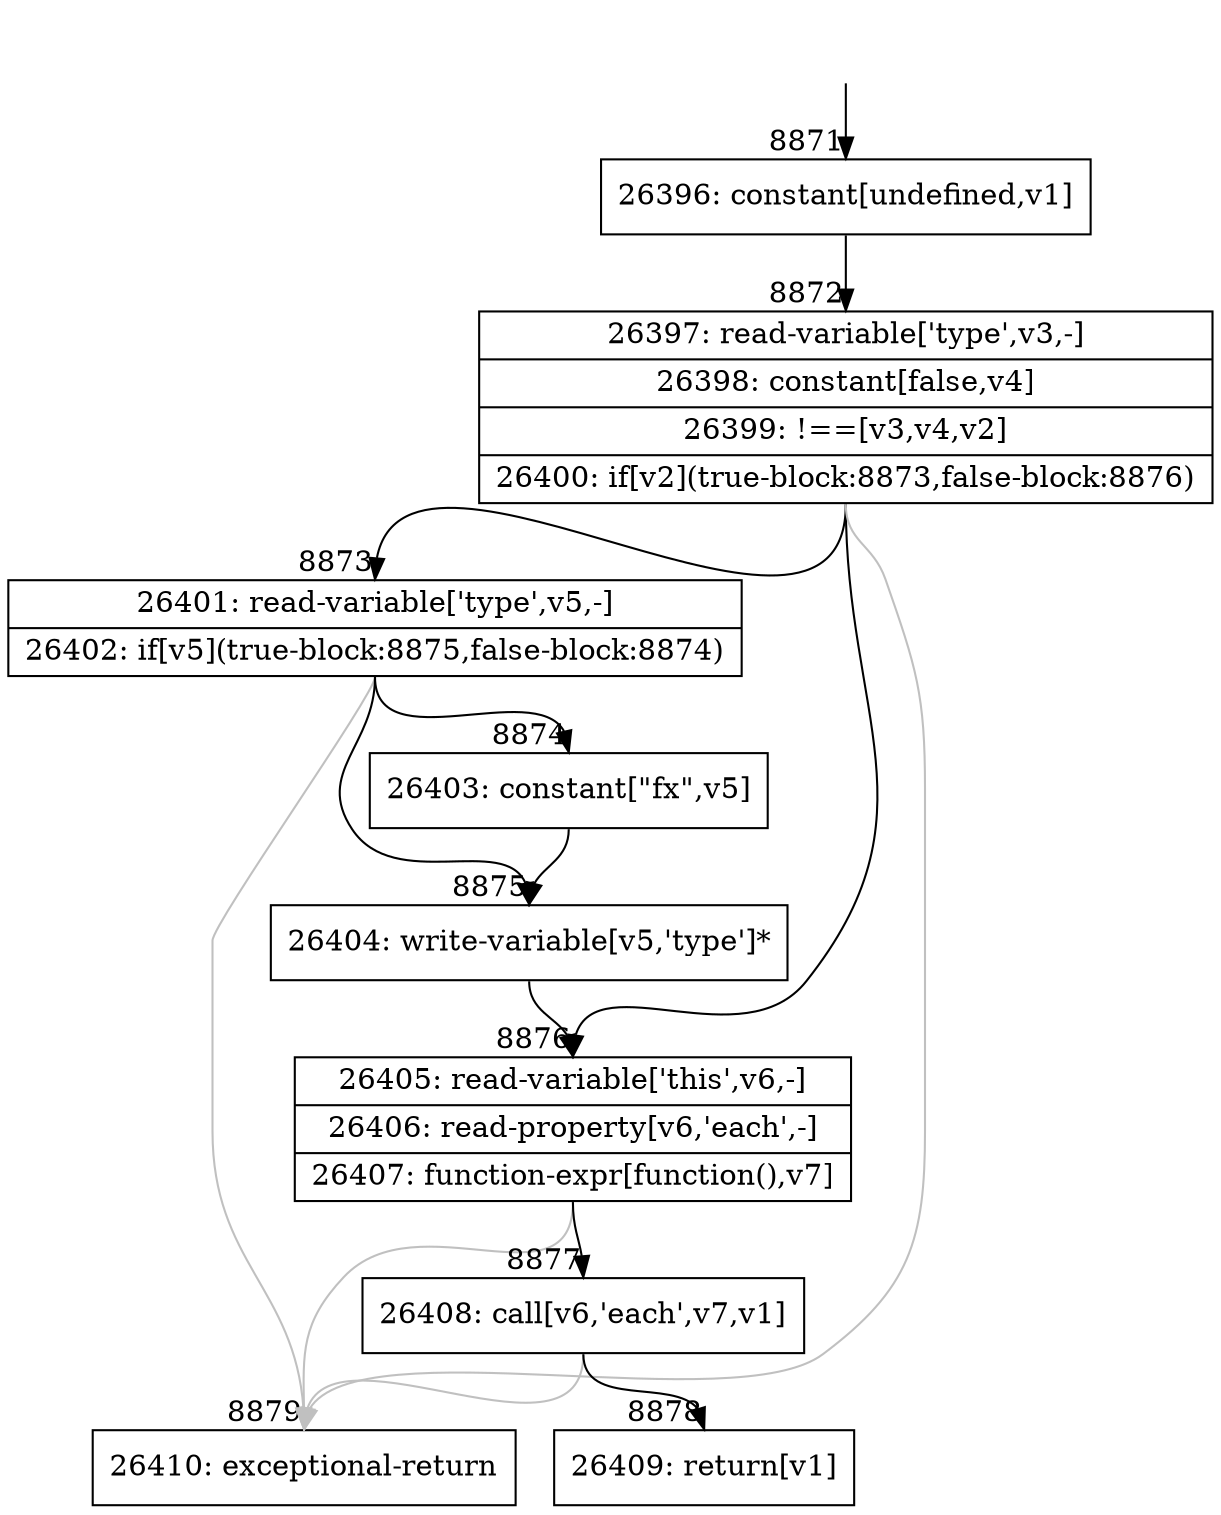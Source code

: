 digraph {
rankdir="TD"
BB_entry549[shape=none,label=""];
BB_entry549 -> BB8871 [tailport=s, headport=n, headlabel="    8871"]
BB8871 [shape=record label="{26396: constant[undefined,v1]}" ] 
BB8871 -> BB8872 [tailport=s, headport=n, headlabel="      8872"]
BB8872 [shape=record label="{26397: read-variable['type',v3,-]|26398: constant[false,v4]|26399: !==[v3,v4,v2]|26400: if[v2](true-block:8873,false-block:8876)}" ] 
BB8872 -> BB8873 [tailport=s, headport=n, headlabel="      8873"]
BB8872 -> BB8876 [tailport=s, headport=n, headlabel="      8876"]
BB8872 -> BB8879 [tailport=s, headport=n, color=gray, headlabel="      8879"]
BB8873 [shape=record label="{26401: read-variable['type',v5,-]|26402: if[v5](true-block:8875,false-block:8874)}" ] 
BB8873 -> BB8875 [tailport=s, headport=n, headlabel="      8875"]
BB8873 -> BB8874 [tailport=s, headport=n, headlabel="      8874"]
BB8873 -> BB8879 [tailport=s, headport=n, color=gray]
BB8874 [shape=record label="{26403: constant[\"fx\",v5]}" ] 
BB8874 -> BB8875 [tailport=s, headport=n]
BB8875 [shape=record label="{26404: write-variable[v5,'type']*}" ] 
BB8875 -> BB8876 [tailport=s, headport=n]
BB8876 [shape=record label="{26405: read-variable['this',v6,-]|26406: read-property[v6,'each',-]|26407: function-expr[function(),v7]}" ] 
BB8876 -> BB8877 [tailport=s, headport=n, headlabel="      8877"]
BB8876 -> BB8879 [tailport=s, headport=n, color=gray]
BB8877 [shape=record label="{26408: call[v6,'each',v7,v1]}" ] 
BB8877 -> BB8878 [tailport=s, headport=n, headlabel="      8878"]
BB8877 -> BB8879 [tailport=s, headport=n, color=gray]
BB8878 [shape=record label="{26409: return[v1]}" ] 
BB8879 [shape=record label="{26410: exceptional-return}" ] 
}
